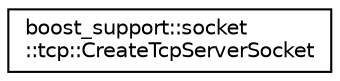 digraph "Graphical Class Hierarchy"
{
 // LATEX_PDF_SIZE
  edge [fontname="Helvetica",fontsize="10",labelfontname="Helvetica",labelfontsize="10"];
  node [fontname="Helvetica",fontsize="10",shape=record];
  rankdir="LR";
  Node0 [label="boost_support::socket\l::tcp::CreateTcpServerSocket",height=0.2,width=0.4,color="black", fillcolor="white", style="filled",URL="$classboost__support_1_1socket_1_1tcp_1_1CreateTcpServerSocket.html",tooltip=" "];
}
